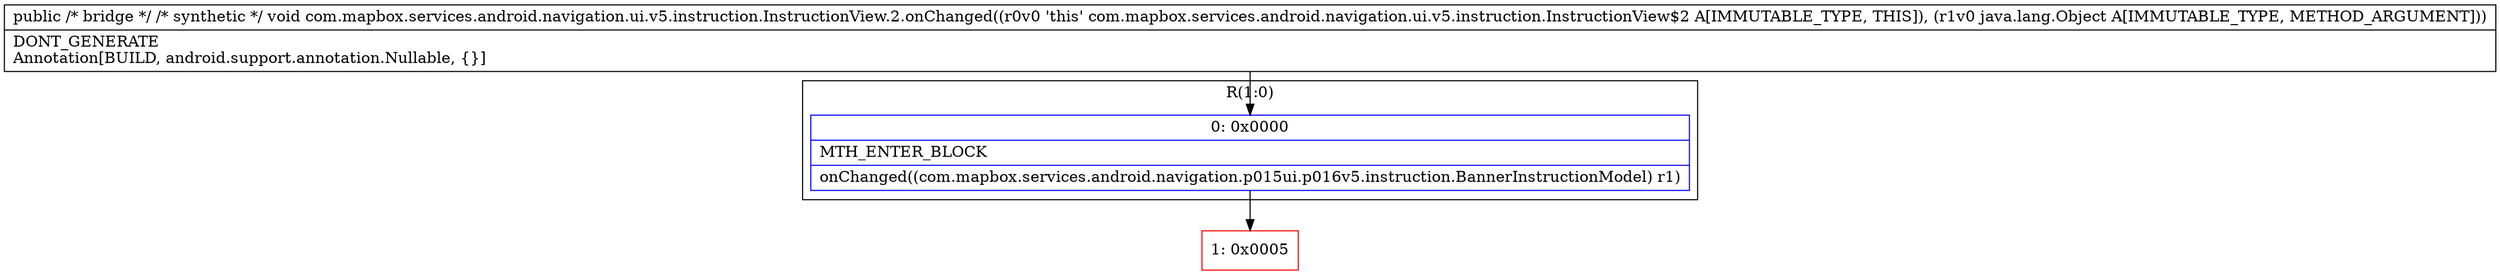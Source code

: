 digraph "CFG forcom.mapbox.services.android.navigation.ui.v5.instruction.InstructionView.2.onChanged(Ljava\/lang\/Object;)V" {
subgraph cluster_Region_1389431102 {
label = "R(1:0)";
node [shape=record,color=blue];
Node_0 [shape=record,label="{0\:\ 0x0000|MTH_ENTER_BLOCK\l|onChanged((com.mapbox.services.android.navigation.p015ui.p016v5.instruction.BannerInstructionModel) r1)\l}"];
}
Node_1 [shape=record,color=red,label="{1\:\ 0x0005}"];
MethodNode[shape=record,label="{public \/* bridge *\/ \/* synthetic *\/ void com.mapbox.services.android.navigation.ui.v5.instruction.InstructionView.2.onChanged((r0v0 'this' com.mapbox.services.android.navigation.ui.v5.instruction.InstructionView$2 A[IMMUTABLE_TYPE, THIS]), (r1v0 java.lang.Object A[IMMUTABLE_TYPE, METHOD_ARGUMENT]))  | DONT_GENERATE\lAnnotation[BUILD, android.support.annotation.Nullable, \{\}]\l}"];
MethodNode -> Node_0;
Node_0 -> Node_1;
}

